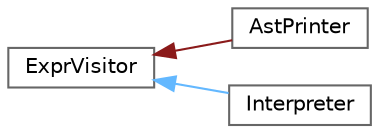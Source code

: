 digraph "Graphical Class Hierarchy"
{
 // LATEX_PDF_SIZE
  bgcolor="transparent";
  edge [fontname=Helvetica,fontsize=10,labelfontname=Helvetica,labelfontsize=10];
  node [fontname=Helvetica,fontsize=10,shape=box,height=0.2,width=0.4];
  rankdir="LR";
  Node0 [id="Node000000",label="ExprVisitor",height=0.2,width=0.4,color="grey40", fillcolor="white", style="filled",URL="$classExprVisitor.html",tooltip="Abstract base class for expression visitors."];
  Node0 -> Node1 [id="edge1_Node000000_Node000001",dir="back",color="firebrick4",style="solid",tooltip=" "];
  Node1 [id="Node000001",label="AstPrinter",height=0.2,width=0.4,color="grey40", fillcolor="white", style="filled",URL="$classAstPrinter.html",tooltip="Class for printing the abstract syntax tree (AST)."];
  Node0 -> Node2 [id="edge2_Node000000_Node000002",dir="back",color="steelblue1",style="solid",tooltip=" "];
  Node2 [id="Node000002",label="Interpreter",height=0.2,width=0.4,color="grey40", fillcolor="white", style="filled",URL="$classInterpreter.html",tooltip="The Interpreter class evaluates expressions in the GSC language."];
}
